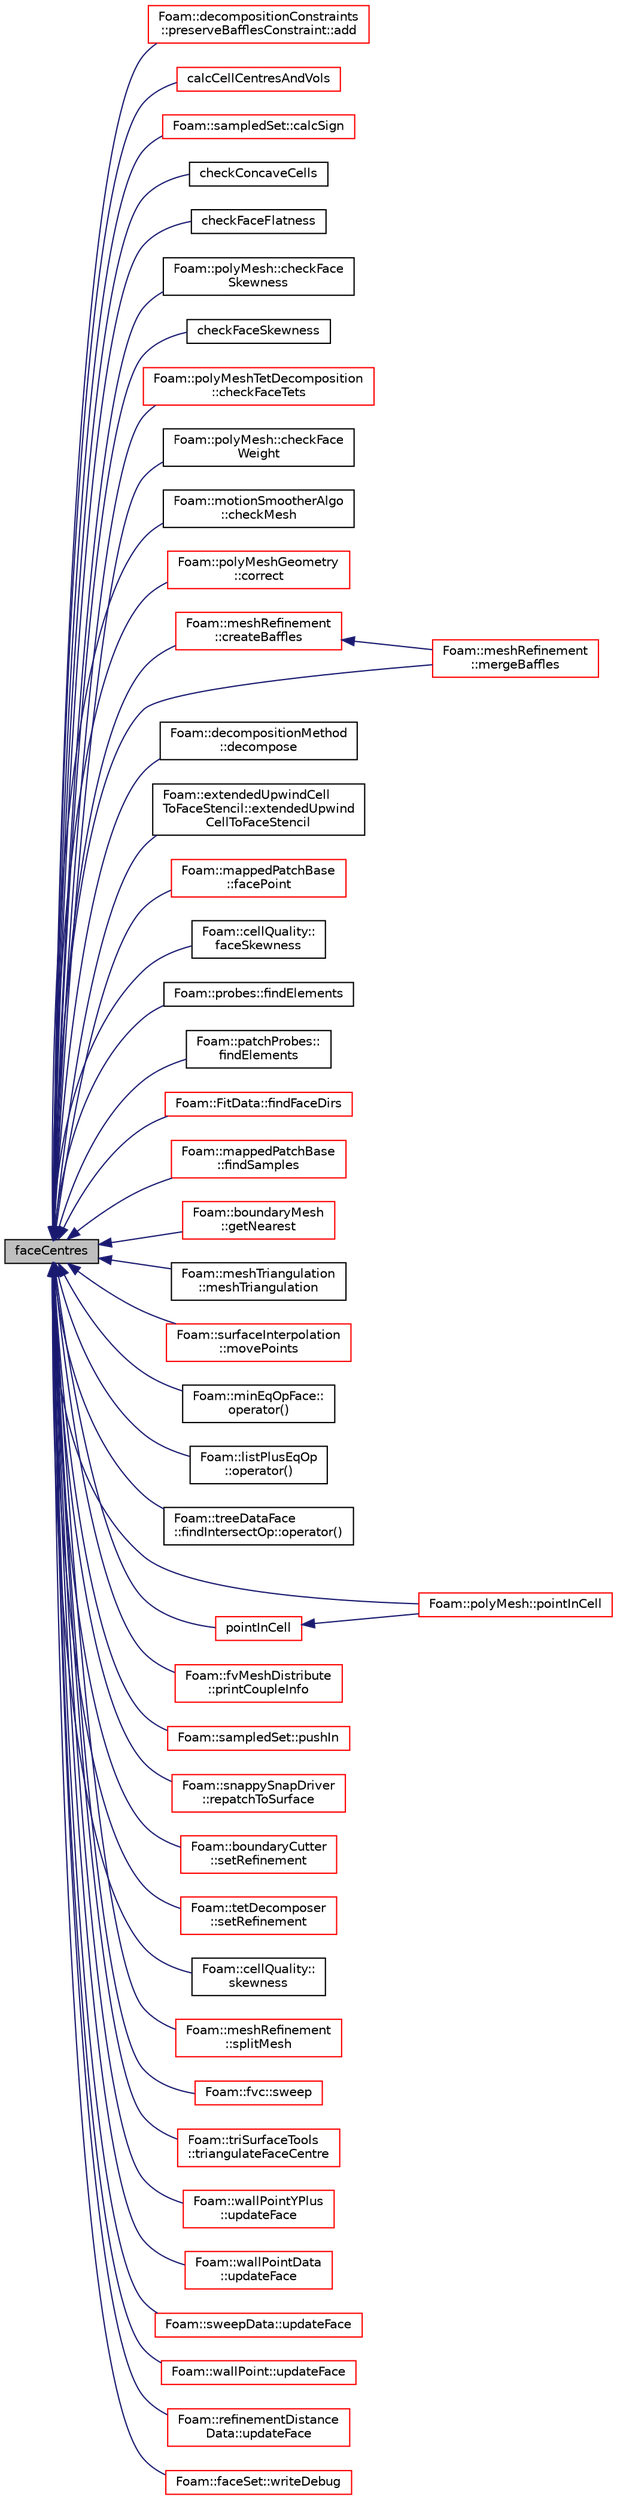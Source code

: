digraph "faceCentres"
{
  bgcolor="transparent";
  edge [fontname="Helvetica",fontsize="10",labelfontname="Helvetica",labelfontsize="10"];
  node [fontname="Helvetica",fontsize="10",shape=record];
  rankdir="LR";
  Node1 [label="faceCentres",height=0.2,width=0.4,color="black", fillcolor="grey75", style="filled", fontcolor="black"];
  Node1 -> Node2 [dir="back",color="midnightblue",fontsize="10",style="solid",fontname="Helvetica"];
  Node2 [label="Foam::decompositionConstraints\l::preserveBafflesConstraint::add",height=0.2,width=0.4,color="red",URL="$a01993.html#a1c674f5008f6f337a4ac47f4640f9deb",tooltip="Add my constraints to list of constraints. "];
  Node1 -> Node3 [dir="back",color="midnightblue",fontsize="10",style="solid",fontname="Helvetica"];
  Node3 [label="calcCellCentresAndVols",height=0.2,width=0.4,color="red",URL="$a02013.html#a89729710e3c8283ad5d8b964f8fa3b72",tooltip="Calculate cell centres and volumes. "];
  Node1 -> Node4 [dir="back",color="midnightblue",fontsize="10",style="solid",fontname="Helvetica"];
  Node4 [label="Foam::sampledSet::calcSign",height=0.2,width=0.4,color="red",URL="$a02300.html#a231a71df1259e17da748d03d159b4e4a",tooltip="Calculates inproduct of face normal and vector sample-face centre. "];
  Node1 -> Node5 [dir="back",color="midnightblue",fontsize="10",style="solid",fontname="Helvetica"];
  Node5 [label="checkConcaveCells",height=0.2,width=0.4,color="black",URL="$a02013.html#a1ea1e2787f2f3c9c105e3aecf23f6b7c",tooltip="Check for concave cells by the planes of faces. "];
  Node1 -> Node6 [dir="back",color="midnightblue",fontsize="10",style="solid",fontname="Helvetica"];
  Node6 [label="checkFaceFlatness",height=0.2,width=0.4,color="black",URL="$a02013.html#a051f66aef537e9d0df8ab87c106a51d2",tooltip="Check face warpage: decompose face and check ratio between. "];
  Node1 -> Node7 [dir="back",color="midnightblue",fontsize="10",style="solid",fontname="Helvetica"];
  Node7 [label="Foam::polyMesh::checkFace\lSkewness",height=0.2,width=0.4,color="black",URL="$a01954.html#a8f87b1d67162c608968adae46a54c723",tooltip="Check face skewness. "];
  Node1 -> Node8 [dir="back",color="midnightblue",fontsize="10",style="solid",fontname="Helvetica"];
  Node8 [label="checkFaceSkewness",height=0.2,width=0.4,color="black",URL="$a02013.html#a8f87b1d67162c608968adae46a54c723",tooltip="Check face skewness. "];
  Node1 -> Node9 [dir="back",color="midnightblue",fontsize="10",style="solid",fontname="Helvetica"];
  Node9 [label="Foam::polyMeshTetDecomposition\l::checkFaceTets",height=0.2,width=0.4,color="red",URL="$a01960.html#a73ef5247a1e78210c08a4a9ef6222e9f",tooltip="Check face-decomposition tet volume. "];
  Node1 -> Node10 [dir="back",color="midnightblue",fontsize="10",style="solid",fontname="Helvetica"];
  Node10 [label="Foam::polyMesh::checkFace\lWeight",height=0.2,width=0.4,color="black",URL="$a01954.html#a52a89e0c46b955777483455b1891b662",tooltip="Check for face weights. "];
  Node1 -> Node11 [dir="back",color="midnightblue",fontsize="10",style="solid",fontname="Helvetica"];
  Node11 [label="Foam::motionSmootherAlgo\l::checkMesh",height=0.2,width=0.4,color="black",URL="$a01566.html#a078476cf74c48ec612d310bebc06f0f0",tooltip="Check (subset of mesh including baffles) with mesh settings. "];
  Node1 -> Node12 [dir="back",color="midnightblue",fontsize="10",style="solid",fontname="Helvetica"];
  Node12 [label="Foam::polyMeshGeometry\l::correct",height=0.2,width=0.4,color="red",URL="$a01958.html#a3ae44b28050c3aa494c1d8e18cf618c1",tooltip="Take over properties from mesh. "];
  Node1 -> Node13 [dir="back",color="midnightblue",fontsize="10",style="solid",fontname="Helvetica"];
  Node13 [label="Foam::meshRefinement\l::createBaffles",height=0.2,width=0.4,color="red",URL="$a01504.html#adf59ba1ba1060862e3274059692eea57",tooltip="Create baffle for every internal face where ownPatch != -1. "];
  Node13 -> Node14 [dir="back",color="midnightblue",fontsize="10",style="solid",fontname="Helvetica"];
  Node14 [label="Foam::meshRefinement\l::mergeBaffles",height=0.2,width=0.4,color="red",URL="$a01504.html#aa959f1ef1377d3a4eaac5ff099280e50",tooltip="Merge baffles. Gets pairs of faces. "];
  Node1 -> Node15 [dir="back",color="midnightblue",fontsize="10",style="solid",fontname="Helvetica"];
  Node15 [label="Foam::decompositionMethod\l::decompose",height=0.2,width=0.4,color="black",URL="$a00507.html#a9e5348f6d62778dc2721d9646d92c3d2"];
  Node1 -> Node16 [dir="back",color="midnightblue",fontsize="10",style="solid",fontname="Helvetica"];
  Node16 [label="Foam::extendedUpwindCell\lToFaceStencil::extendedUpwind\lCellToFaceStencil",height=0.2,width=0.4,color="black",URL="$a00708.html#ad67ed491462f15bb971c7700bfa99a5f",tooltip="Construct from mesh and uncompacted centred face stencil. "];
  Node1 -> Node17 [dir="back",color="midnightblue",fontsize="10",style="solid",fontname="Helvetica"];
  Node17 [label="Foam::mappedPatchBase\l::facePoint",height=0.2,width=0.4,color="red",URL="$a01451.html#ad0bddf79d2b444844de9954bd3c79317",tooltip="Get a point on the face given a face decomposition method: "];
  Node1 -> Node18 [dir="back",color="midnightblue",fontsize="10",style="solid",fontname="Helvetica"];
  Node18 [label="Foam::cellQuality::\lfaceSkewness",height=0.2,width=0.4,color="black",URL="$a00217.html#a90866894ec7d3282536731dbc7336fb6",tooltip="Return face skewness. "];
  Node1 -> Node19 [dir="back",color="midnightblue",fontsize="10",style="solid",fontname="Helvetica"];
  Node19 [label="Foam::probes::findElements",height=0.2,width=0.4,color="black",URL="$a02020.html#a852f621399b6ee1f3467e69a1d5fe8b4",tooltip="Find cells and faces containing probes. "];
  Node1 -> Node20 [dir="back",color="midnightblue",fontsize="10",style="solid",fontname="Helvetica"];
  Node20 [label="Foam::patchProbes::\lfindElements",height=0.2,width=0.4,color="black",URL="$a01848.html#a852f621399b6ee1f3467e69a1d5fe8b4",tooltip="Find elements containing patchProbes. "];
  Node1 -> Node21 [dir="back",color="midnightblue",fontsize="10",style="solid",fontname="Helvetica"];
  Node21 [label="Foam::FitData::findFaceDirs",height=0.2,width=0.4,color="red",URL="$a00817.html#afea6c3ae5bba0eddf3f321b3c56ecfba",tooltip="Find the normal direction (i) and j and k directions for face faci. "];
  Node1 -> Node22 [dir="back",color="midnightblue",fontsize="10",style="solid",fontname="Helvetica"];
  Node22 [label="Foam::mappedPatchBase\l::findSamples",height=0.2,width=0.4,color="red",URL="$a01451.html#af1dadf58aa8d06f7448d1859188f909d",tooltip="Find cells/faces containing samples. "];
  Node1 -> Node23 [dir="back",color="midnightblue",fontsize="10",style="solid",fontname="Helvetica"];
  Node23 [label="Foam::boundaryMesh\l::getNearest",height=0.2,width=0.4,color="red",URL="$a00146.html#afc0c1d142df9fc42e5efffdf1f144d3a",tooltip="Get bMesh index of nearest face for every boundary face in. "];
  Node1 -> Node14 [dir="back",color="midnightblue",fontsize="10",style="solid",fontname="Helvetica"];
  Node1 -> Node24 [dir="back",color="midnightblue",fontsize="10",style="solid",fontname="Helvetica"];
  Node24 [label="Foam::meshTriangulation\l::meshTriangulation",height=0.2,width=0.4,color="black",URL="$a01512.html#adc26bbba53e9c1d772cb4c2807351802",tooltip="Construct from selected mesh cell and region number to be used. "];
  Node1 -> Node25 [dir="back",color="midnightblue",fontsize="10",style="solid",fontname="Helvetica"];
  Node25 [label="Foam::surfaceInterpolation\l::movePoints",height=0.2,width=0.4,color="red",URL="$a02566.html#a049fe0a86e2c86b4c0bb5fe02583bea4",tooltip="Do what is neccessary if the mesh has moved. "];
  Node1 -> Node26 [dir="back",color="midnightblue",fontsize="10",style="solid",fontname="Helvetica"];
  Node26 [label="Foam::minEqOpFace::\loperator()",height=0.2,width=0.4,color="black",URL="$a01526.html#af228995a82079a2c07a019825eb9c2b7"];
  Node1 -> Node27 [dir="back",color="midnightblue",fontsize="10",style="solid",fontname="Helvetica"];
  Node27 [label="Foam::listPlusEqOp\l::operator()",height=0.2,width=0.4,color="black",URL="$a01397.html#ae4420a9fd791f5ab9ebad1a3150ba899"];
  Node1 -> Node28 [dir="back",color="midnightblue",fontsize="10",style="solid",fontname="Helvetica"];
  Node28 [label="Foam::treeDataFace\l::findIntersectOp::operator()",height=0.2,width=0.4,color="black",URL="$a00807.html#a43d47b209c41bbb1717f33bc766cd2c0",tooltip="Calculate intersection of triangle with ray. Sets result. "];
  Node1 -> Node29 [dir="back",color="midnightblue",fontsize="10",style="solid",fontname="Helvetica"];
  Node29 [label="Foam::polyMesh::pointInCell",height=0.2,width=0.4,color="red",URL="$a01954.html#abd7881899c21d42679b6a77b47adadb6",tooltip="Test if point p is in the celli. "];
  Node1 -> Node30 [dir="back",color="midnightblue",fontsize="10",style="solid",fontname="Helvetica"];
  Node30 [label="pointInCell",height=0.2,width=0.4,color="red",URL="$a02013.html#ad869dc4da77b7d215411ce4adecca9e5",tooltip="Return true if the point is in the cell. "];
  Node30 -> Node29 [dir="back",color="midnightblue",fontsize="10",style="solid",fontname="Helvetica"];
  Node1 -> Node31 [dir="back",color="midnightblue",fontsize="10",style="solid",fontname="Helvetica"];
  Node31 [label="Foam::fvMeshDistribute\l::printCoupleInfo",height=0.2,width=0.4,color="red",URL="$a00887.html#a0b2e9e5ba94679bbc5d807ecf02687e2",tooltip="Print some info on coupling data. "];
  Node1 -> Node32 [dir="back",color="midnightblue",fontsize="10",style="solid",fontname="Helvetica"];
  Node32 [label="Foam::sampledSet::pushIn",height=0.2,width=0.4,color="red",URL="$a02300.html#a12d12f62ea6480ec254b7499cf773e9e",tooltip="Moves sample in direction of -n to it is &#39;inside&#39; of facei. "];
  Node1 -> Node33 [dir="back",color="midnightblue",fontsize="10",style="solid",fontname="Helvetica"];
  Node33 [label="Foam::snappySnapDriver\l::repatchToSurface",height=0.2,width=0.4,color="red",URL="$a02437.html#abf0c9c836463b6164ef331dce238b2fa",tooltip="Repatch faces according to surface nearest the face centre. "];
  Node1 -> Node34 [dir="back",color="midnightblue",fontsize="10",style="solid",fontname="Helvetica"];
  Node34 [label="Foam::boundaryCutter\l::setRefinement",height=0.2,width=0.4,color="red",URL="$a00145.html#af2a66719cccb66a09867e321aae596bd",tooltip="Do actual cutting with cut description. Inserts mesh changes. "];
  Node1 -> Node35 [dir="back",color="midnightblue",fontsize="10",style="solid",fontname="Helvetica"];
  Node35 [label="Foam::tetDecomposer\l::setRefinement",height=0.2,width=0.4,color="red",URL="$a02653.html#aeb1123afb6f39d7eb332698e53fc5610",tooltip="Insert all changes into meshMod to convert the polyMesh into. "];
  Node1 -> Node36 [dir="back",color="midnightblue",fontsize="10",style="solid",fontname="Helvetica"];
  Node36 [label="Foam::cellQuality::\lskewness",height=0.2,width=0.4,color="black",URL="$a00217.html#a3d78ba80875e6ffe3a5c81298d64cd10",tooltip="Return cell skewness. "];
  Node1 -> Node37 [dir="back",color="midnightblue",fontsize="10",style="solid",fontname="Helvetica"];
  Node37 [label="Foam::meshRefinement\l::splitMesh",height=0.2,width=0.4,color="red",URL="$a01504.html#a08f4ea0b833b94c474aa41d492a55d31",tooltip="Split off (with optional buffer layers) unreachable areas. "];
  Node1 -> Node38 [dir="back",color="midnightblue",fontsize="10",style="solid",fontname="Helvetica"];
  Node38 [label="Foam::fvc::sweep",height=0.2,width=0.4,color="red",URL="$a10922.html#a0ba98d69297b54282b0a15e74ec2ec67"];
  Node1 -> Node39 [dir="back",color="midnightblue",fontsize="10",style="solid",fontname="Helvetica"];
  Node39 [label="Foam::triSurfaceTools\l::triangulateFaceCentre",height=0.2,width=0.4,color="red",URL="$a02780.html#abf2be73c84828e0d5db6921bf8b57353",tooltip="Face-centre triangulation of (selected patches of) boundaryMesh. "];
  Node1 -> Node40 [dir="back",color="midnightblue",fontsize="10",style="solid",fontname="Helvetica"];
  Node40 [label="Foam::wallPointYPlus\l::updateFace",height=0.2,width=0.4,color="red",URL="$a02958.html#a01c727f56686d33cd4ca9b321f7eb54b",tooltip="Influence of neighbouring cell. "];
  Node1 -> Node41 [dir="back",color="midnightblue",fontsize="10",style="solid",fontname="Helvetica"];
  Node41 [label="Foam::wallPointData\l::updateFace",height=0.2,width=0.4,color="red",URL="$a02956.html#a7b0f760750ce56f4eeefea111007d7b2",tooltip="Influence of neighbouring cell. "];
  Node1 -> Node42 [dir="back",color="midnightblue",fontsize="10",style="solid",fontname="Helvetica"];
  Node42 [label="Foam::sweepData::updateFace",height=0.2,width=0.4,color="red",URL="$a02599.html#a204094d39f031fa10ec91ecb26b7a4e4",tooltip="Influence of neighbouring cell. "];
  Node1 -> Node43 [dir="back",color="midnightblue",fontsize="10",style="solid",fontname="Helvetica"];
  Node43 [label="Foam::wallPoint::updateFace",height=0.2,width=0.4,color="red",URL="$a02955.html#ac7d1d9220ac7649a5552db01570a1ff3",tooltip="Influence of neighbouring cell. "];
  Node1 -> Node44 [dir="back",color="midnightblue",fontsize="10",style="solid",fontname="Helvetica"];
  Node44 [label="Foam::refinementDistance\lData::updateFace",height=0.2,width=0.4,color="red",URL="$a02163.html#a8e964a63e2b60f3ade99c5faf14fdec4",tooltip="Influence of neighbouring cell. "];
  Node1 -> Node45 [dir="back",color="midnightblue",fontsize="10",style="solid",fontname="Helvetica"];
  Node45 [label="Foam::faceSet::writeDebug",height=0.2,width=0.4,color="red",URL="$a00737.html#a2e0459def09f570b9eec9aeabd517d5f",tooltip="Write maxLen items with label and coordinates. "];
}
